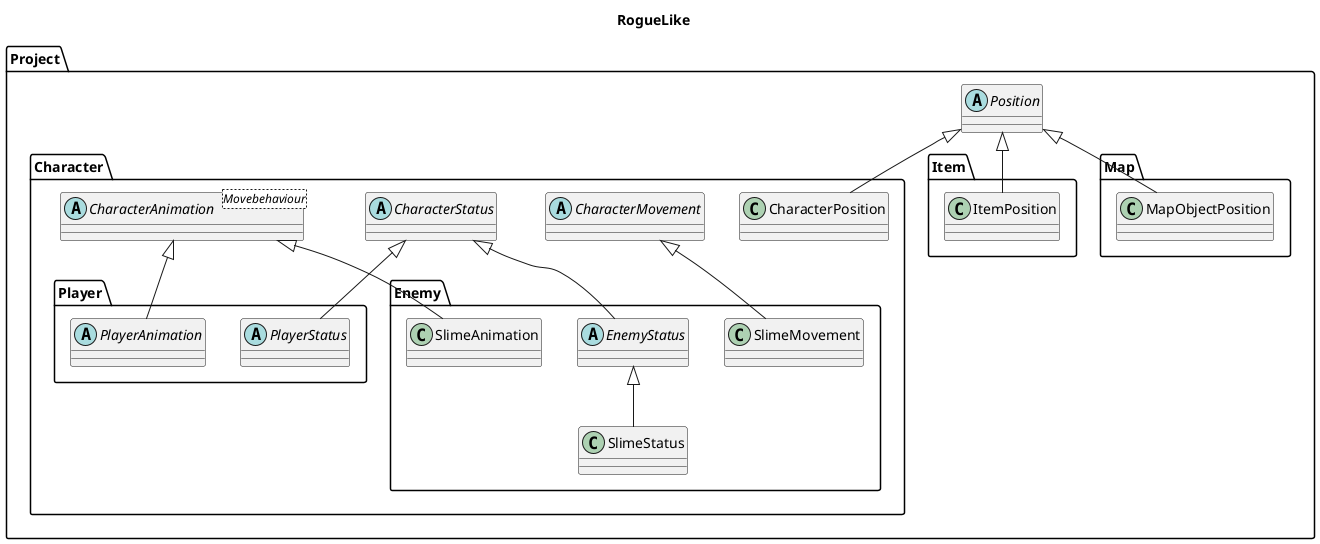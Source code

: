 @startuml
title: "RogueLike"

namespace Project{
	abstract Position
	namespace Character{
		class CharacterPosition
		abstract CharacterMovement
		abstract CharacterStatus
		abstract CharacterAnimation<Movebehaviour>
		Project.Position<|-down-CharacterPosition
		namespace Enemy{
			abstract EnemyStatus

			class SlimeStatus
			class SlimeMovement

			Project.Character.CharacterStatus<|-down-EnemyStatus
			EnemyStatus<|-down-SlimeStatus
			Project.Character.CharacterMovement<|-down-SlimeMovement
			Project.Character.CharacterAnimation<|-down-SlimeAnimation
		}
		namespace Player{
			abstract PlayerStatus
			Project.Character.CharacterStatus<|-down-PlayerStatus
			abstract PlayerAnimation
			Project.Character.CharacterAnimation<|-down-PlayerAnimation
		}
	}
	namespace Item{
		class ItemPosition
		Project.Position<|--ItemPosition
	}
	namespace Map{
		Project.Position<|-down-MapObjectPosition
	}
}

@enduml